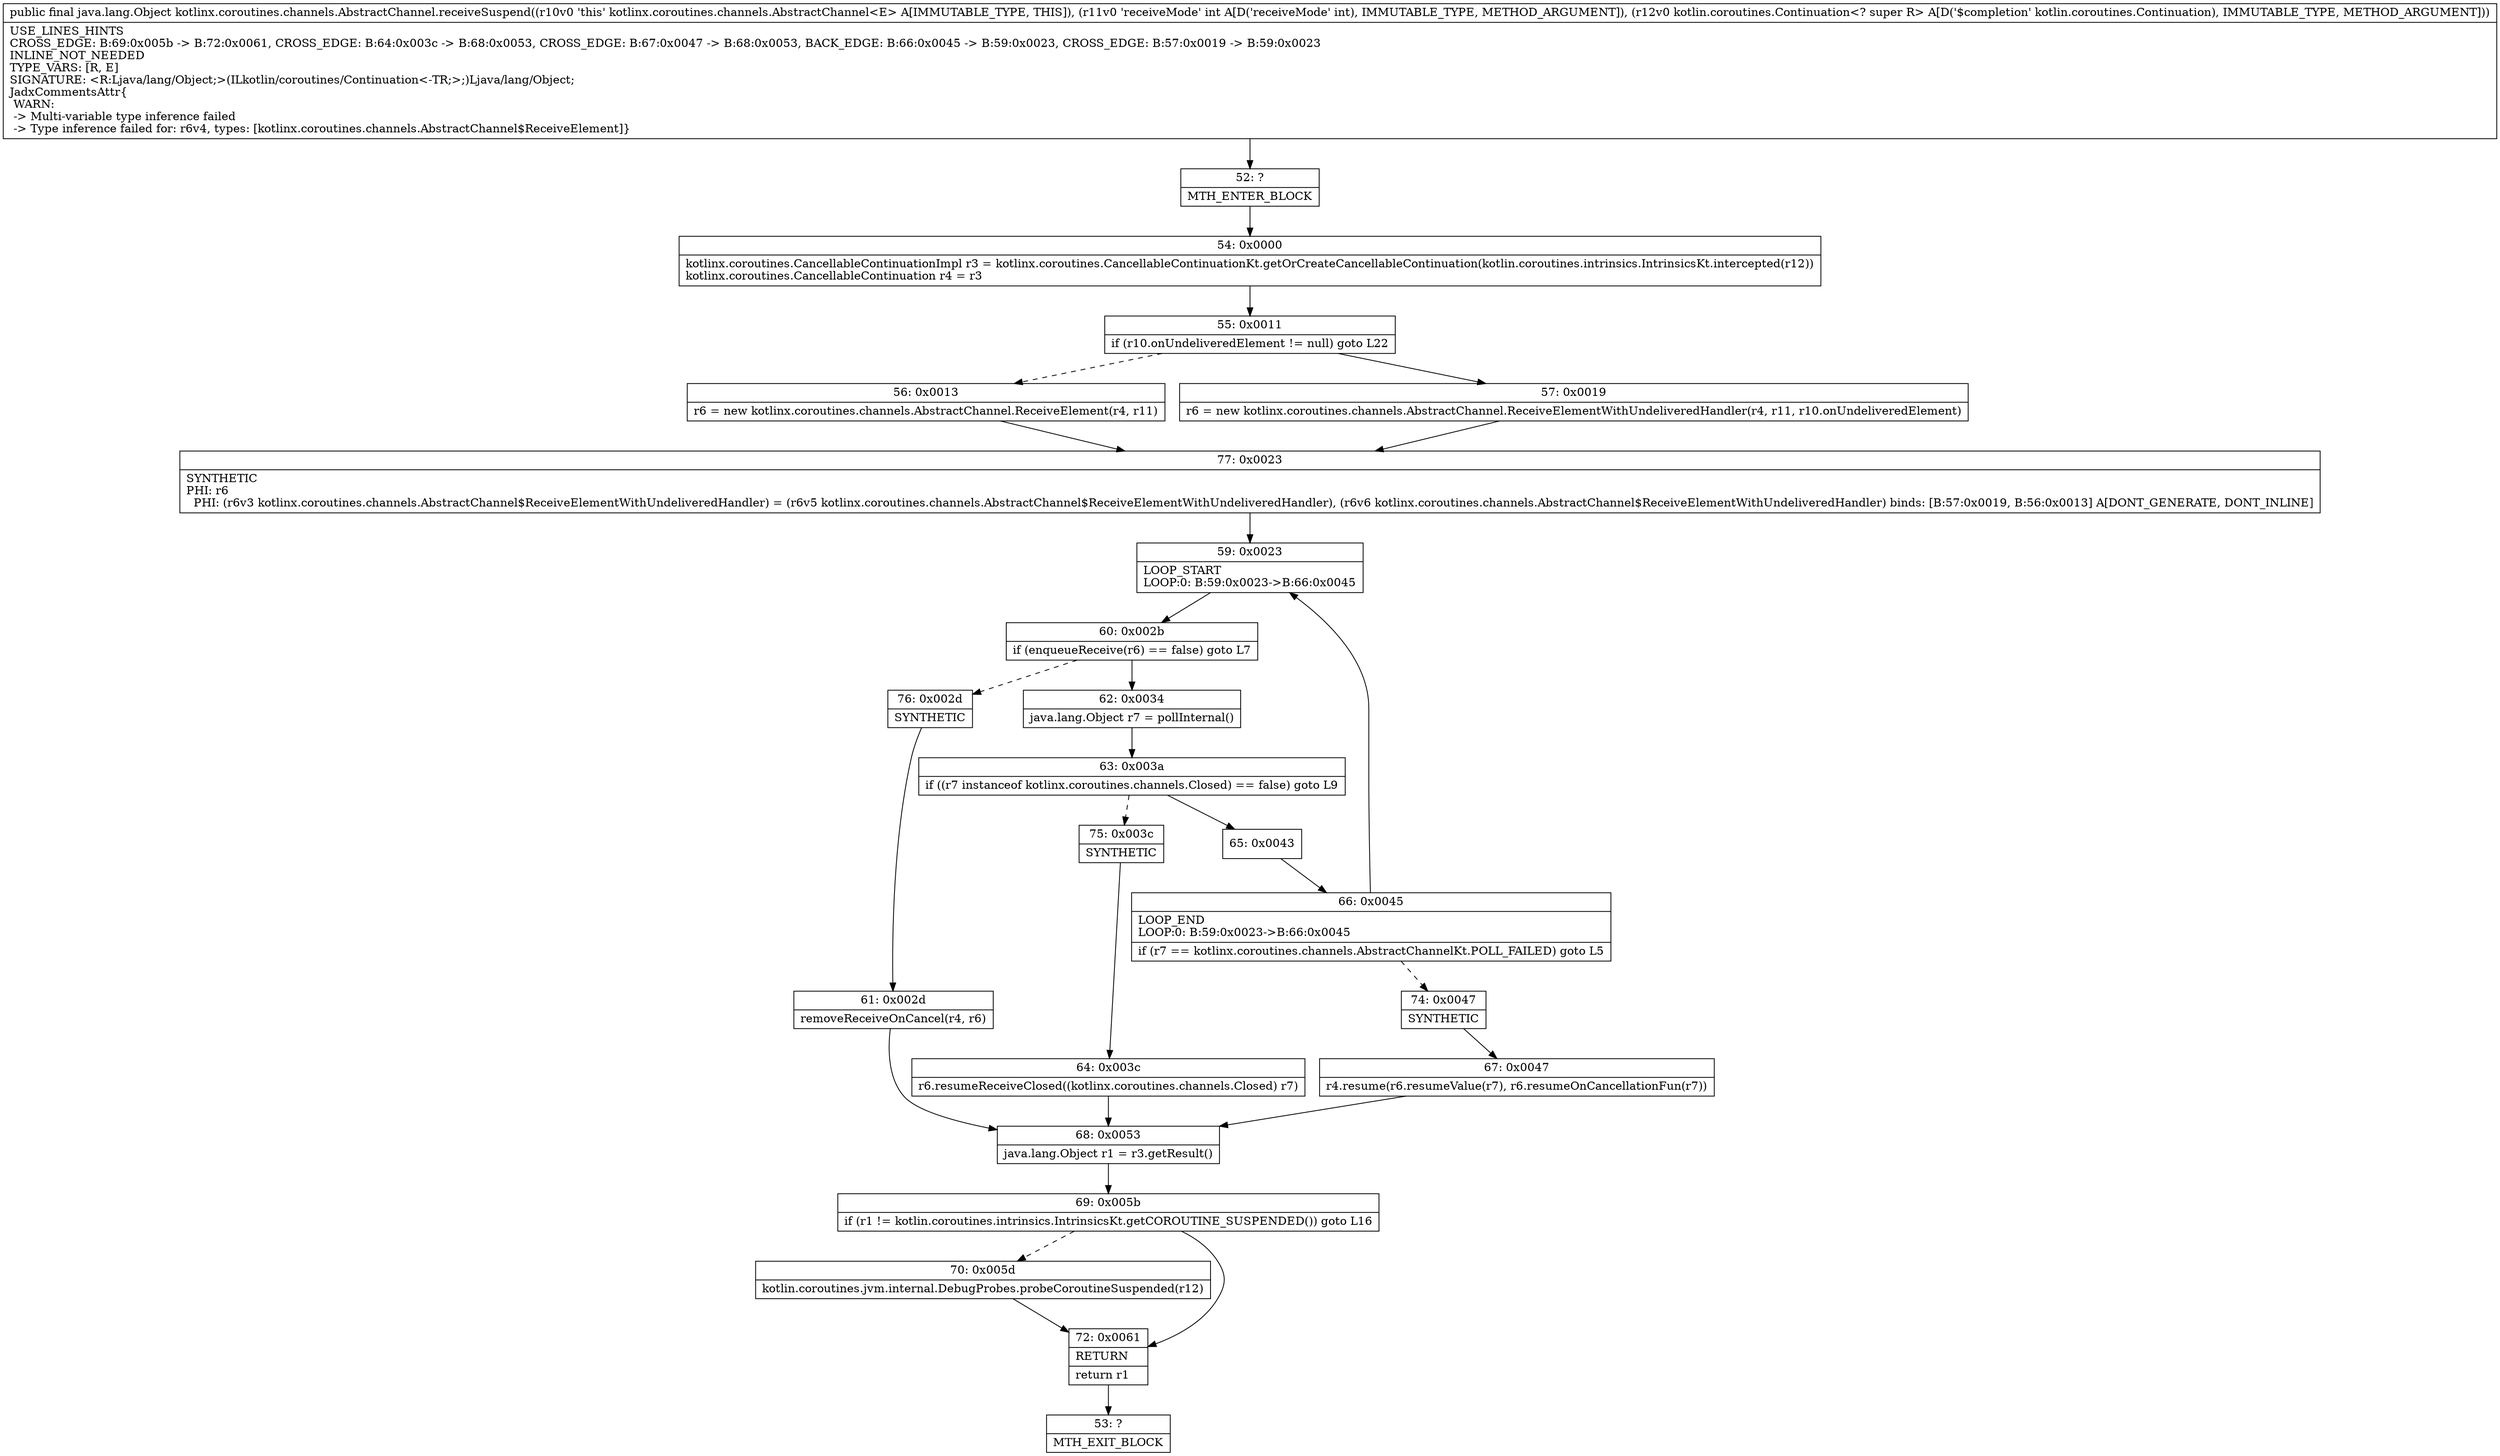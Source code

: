 digraph "CFG forkotlinx.coroutines.channels.AbstractChannel.receiveSuspend(ILkotlin\/coroutines\/Continuation;)Ljava\/lang\/Object;" {
Node_52 [shape=record,label="{52\:\ ?|MTH_ENTER_BLOCK\l}"];
Node_54 [shape=record,label="{54\:\ 0x0000|kotlinx.coroutines.CancellableContinuationImpl r3 = kotlinx.coroutines.CancellableContinuationKt.getOrCreateCancellableContinuation(kotlin.coroutines.intrinsics.IntrinsicsKt.intercepted(r12))\lkotlinx.coroutines.CancellableContinuation r4 = r3\l}"];
Node_55 [shape=record,label="{55\:\ 0x0011|if (r10.onUndeliveredElement != null) goto L22\l}"];
Node_56 [shape=record,label="{56\:\ 0x0013|r6 = new kotlinx.coroutines.channels.AbstractChannel.ReceiveElement(r4, r11)\l}"];
Node_77 [shape=record,label="{77\:\ 0x0023|SYNTHETIC\lPHI: r6 \l  PHI: (r6v3 kotlinx.coroutines.channels.AbstractChannel$ReceiveElementWithUndeliveredHandler) = (r6v5 kotlinx.coroutines.channels.AbstractChannel$ReceiveElementWithUndeliveredHandler), (r6v6 kotlinx.coroutines.channels.AbstractChannel$ReceiveElementWithUndeliveredHandler) binds: [B:57:0x0019, B:56:0x0013] A[DONT_GENERATE, DONT_INLINE]\l}"];
Node_59 [shape=record,label="{59\:\ 0x0023|LOOP_START\lLOOP:0: B:59:0x0023\-\>B:66:0x0045\l}"];
Node_60 [shape=record,label="{60\:\ 0x002b|if (enqueueReceive(r6) == false) goto L7\l}"];
Node_62 [shape=record,label="{62\:\ 0x0034|java.lang.Object r7 = pollInternal()\l}"];
Node_63 [shape=record,label="{63\:\ 0x003a|if ((r7 instanceof kotlinx.coroutines.channels.Closed) == false) goto L9\l}"];
Node_65 [shape=record,label="{65\:\ 0x0043}"];
Node_66 [shape=record,label="{66\:\ 0x0045|LOOP_END\lLOOP:0: B:59:0x0023\-\>B:66:0x0045\l|if (r7 == kotlinx.coroutines.channels.AbstractChannelKt.POLL_FAILED) goto L5\l}"];
Node_74 [shape=record,label="{74\:\ 0x0047|SYNTHETIC\l}"];
Node_67 [shape=record,label="{67\:\ 0x0047|r4.resume(r6.resumeValue(r7), r6.resumeOnCancellationFun(r7))\l}"];
Node_68 [shape=record,label="{68\:\ 0x0053|java.lang.Object r1 = r3.getResult()\l}"];
Node_69 [shape=record,label="{69\:\ 0x005b|if (r1 != kotlin.coroutines.intrinsics.IntrinsicsKt.getCOROUTINE_SUSPENDED()) goto L16\l}"];
Node_70 [shape=record,label="{70\:\ 0x005d|kotlin.coroutines.jvm.internal.DebugProbes.probeCoroutineSuspended(r12)\l}"];
Node_72 [shape=record,label="{72\:\ 0x0061|RETURN\l|return r1\l}"];
Node_53 [shape=record,label="{53\:\ ?|MTH_EXIT_BLOCK\l}"];
Node_75 [shape=record,label="{75\:\ 0x003c|SYNTHETIC\l}"];
Node_64 [shape=record,label="{64\:\ 0x003c|r6.resumeReceiveClosed((kotlinx.coroutines.channels.Closed) r7)\l}"];
Node_76 [shape=record,label="{76\:\ 0x002d|SYNTHETIC\l}"];
Node_61 [shape=record,label="{61\:\ 0x002d|removeReceiveOnCancel(r4, r6)\l}"];
Node_57 [shape=record,label="{57\:\ 0x0019|r6 = new kotlinx.coroutines.channels.AbstractChannel.ReceiveElementWithUndeliveredHandler(r4, r11, r10.onUndeliveredElement)\l}"];
MethodNode[shape=record,label="{public final java.lang.Object kotlinx.coroutines.channels.AbstractChannel.receiveSuspend((r10v0 'this' kotlinx.coroutines.channels.AbstractChannel\<E\> A[IMMUTABLE_TYPE, THIS]), (r11v0 'receiveMode' int A[D('receiveMode' int), IMMUTABLE_TYPE, METHOD_ARGUMENT]), (r12v0 kotlin.coroutines.Continuation\<? super R\> A[D('$completion' kotlin.coroutines.Continuation), IMMUTABLE_TYPE, METHOD_ARGUMENT]))  | USE_LINES_HINTS\lCROSS_EDGE: B:69:0x005b \-\> B:72:0x0061, CROSS_EDGE: B:64:0x003c \-\> B:68:0x0053, CROSS_EDGE: B:67:0x0047 \-\> B:68:0x0053, BACK_EDGE: B:66:0x0045 \-\> B:59:0x0023, CROSS_EDGE: B:57:0x0019 \-\> B:59:0x0023\lINLINE_NOT_NEEDED\lTYPE_VARS: [R, E]\lSIGNATURE: \<R:Ljava\/lang\/Object;\>(ILkotlin\/coroutines\/Continuation\<\-TR;\>;)Ljava\/lang\/Object;\lJadxCommentsAttr\{\l WARN: \l \-\> Multi\-variable type inference failed\l \-\> Type inference failed for: r6v4, types: [kotlinx.coroutines.channels.AbstractChannel$ReceiveElement]\}\l}"];
MethodNode -> Node_52;Node_52 -> Node_54;
Node_54 -> Node_55;
Node_55 -> Node_56[style=dashed];
Node_55 -> Node_57;
Node_56 -> Node_77;
Node_77 -> Node_59;
Node_59 -> Node_60;
Node_60 -> Node_62;
Node_60 -> Node_76[style=dashed];
Node_62 -> Node_63;
Node_63 -> Node_65;
Node_63 -> Node_75[style=dashed];
Node_65 -> Node_66;
Node_66 -> Node_59;
Node_66 -> Node_74[style=dashed];
Node_74 -> Node_67;
Node_67 -> Node_68;
Node_68 -> Node_69;
Node_69 -> Node_70[style=dashed];
Node_69 -> Node_72;
Node_70 -> Node_72;
Node_72 -> Node_53;
Node_75 -> Node_64;
Node_64 -> Node_68;
Node_76 -> Node_61;
Node_61 -> Node_68;
Node_57 -> Node_77;
}

